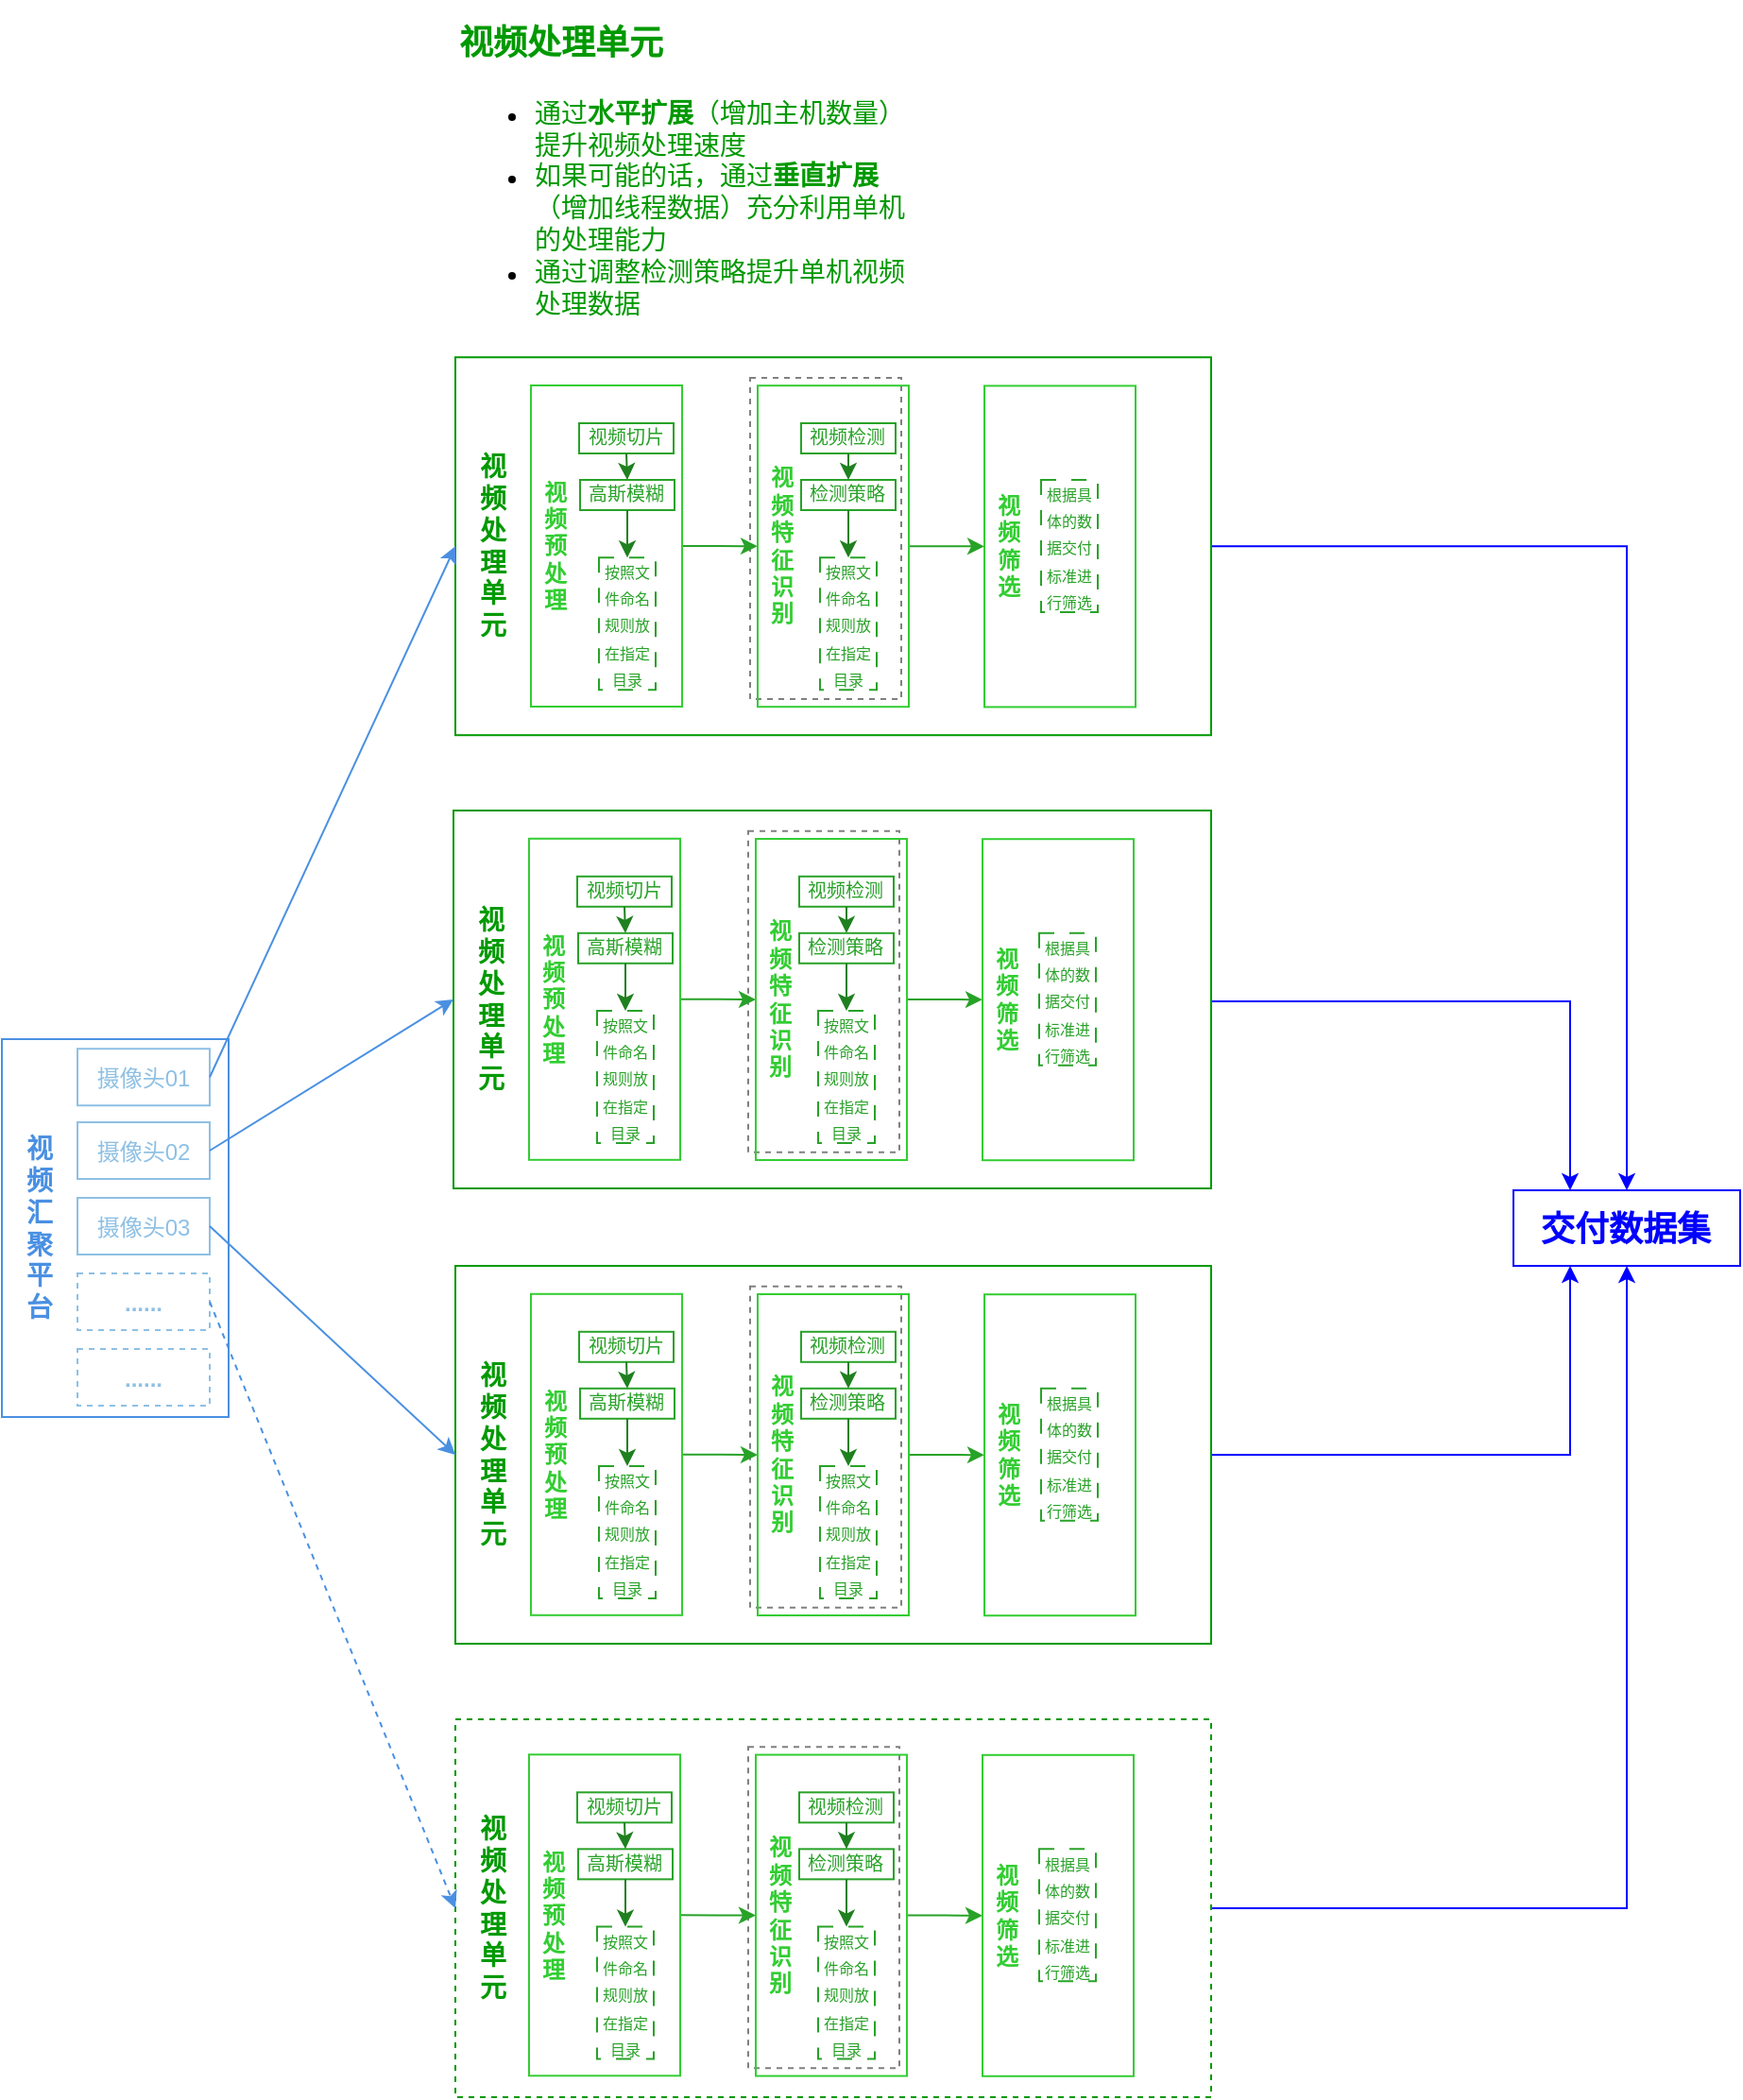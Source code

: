 <mxfile version="28.2.7">
  <diagram name="AI训练数据处理" id="o2N9xbc35cb2pJkKsNzA">
    <mxGraphModel dx="1636" dy="865" grid="1" gridSize="10" guides="1" tooltips="1" connect="1" arrows="1" fold="1" page="1" pageScale="1" pageWidth="1169" pageHeight="827" math="0" shadow="0">
      <root>
        <mxCell id="0" />
        <mxCell id="1" parent="0" />
        <mxCell id="fKHp6TarYO2tzrqod3Yr-209" style="edgeStyle=orthogonalEdgeStyle;rounded=0;orthogonalLoop=1;jettySize=auto;html=1;exitX=1;exitY=0.5;exitDx=0;exitDy=0;entryX=0.5;entryY=0;entryDx=0;entryDy=0;strokeColor=#0000FF;" edge="1" parent="1" source="fKHp6TarYO2tzrqod3Yr-26" target="fKHp6TarYO2tzrqod3Yr-207">
          <mxGeometry relative="1" as="geometry" />
        </mxCell>
        <mxCell id="fKHp6TarYO2tzrqod3Yr-26" value="" style="rounded=0;whiteSpace=wrap;html=1;fillColor=none;strokeColor=#009900;" vertex="1" parent="1">
          <mxGeometry x="360" y="369.11" width="400" height="200" as="geometry" />
        </mxCell>
        <mxCell id="fKHp6TarYO2tzrqod3Yr-64" value="" style="rounded=0;whiteSpace=wrap;html=1;fillColor=none;strokeColor=#808080;dashed=1;" vertex="1" parent="1">
          <mxGeometry x="516" y="380" width="80" height="170" as="geometry" />
        </mxCell>
        <mxCell id="fKHp6TarYO2tzrqod3Yr-4" value="" style="rounded=0;whiteSpace=wrap;html=1;fillColor=none;strokeColor=#4A90E2;" vertex="1" parent="1">
          <mxGeometry x="120" y="730" width="120" height="200" as="geometry" />
        </mxCell>
        <mxCell id="fKHp6TarYO2tzrqod3Yr-5" value="&lt;font color=&quot;#4a90e2&quot;&gt;&lt;span style=&quot;font-size: 14px;&quot;&gt;&lt;b&gt;视频汇聚平台&lt;/b&gt;&lt;/span&gt;&lt;/font&gt;" style="text;html=1;align=center;verticalAlign=middle;whiteSpace=wrap;rounded=0;" vertex="1" parent="1">
          <mxGeometry x="130" y="741.111" width="20" height="177.778" as="geometry" />
        </mxCell>
        <mxCell id="fKHp6TarYO2tzrqod3Yr-6" value="" style="group" vertex="1" connectable="0" parent="1">
          <mxGeometry x="160" y="735.11" width="70" height="30" as="geometry" />
        </mxCell>
        <mxCell id="fKHp6TarYO2tzrqod3Yr-7" value="" style="group" vertex="1" connectable="0" parent="fKHp6TarYO2tzrqod3Yr-6">
          <mxGeometry width="70" height="30" as="geometry" />
        </mxCell>
        <mxCell id="fKHp6TarYO2tzrqod3Yr-8" value="" style="rounded=0;whiteSpace=wrap;html=1;fillColor=none;strokeColor=#8EC0E4;" vertex="1" parent="fKHp6TarYO2tzrqod3Yr-7">
          <mxGeometry width="70" height="30" as="geometry" />
        </mxCell>
        <mxCell id="fKHp6TarYO2tzrqod3Yr-9" value="&lt;font style=&quot;font-size: 12px;&quot; color=&quot;#8ec0e4&quot;&gt;摄像头01&lt;/font&gt;" style="text;html=1;align=center;verticalAlign=middle;whiteSpace=wrap;rounded=0;" vertex="1" parent="fKHp6TarYO2tzrqod3Yr-7">
          <mxGeometry x="7.865" y="6" width="54.27" height="19.5" as="geometry" />
        </mxCell>
        <mxCell id="fKHp6TarYO2tzrqod3Yr-10" value="" style="group" vertex="1" connectable="0" parent="1">
          <mxGeometry x="160" y="774" width="70" height="30" as="geometry" />
        </mxCell>
        <mxCell id="fKHp6TarYO2tzrqod3Yr-11" value="" style="group" vertex="1" connectable="0" parent="fKHp6TarYO2tzrqod3Yr-10">
          <mxGeometry width="70" height="30" as="geometry" />
        </mxCell>
        <mxCell id="fKHp6TarYO2tzrqod3Yr-12" value="" style="rounded=0;whiteSpace=wrap;html=1;fillColor=none;strokeColor=#8EC0E4;" vertex="1" parent="fKHp6TarYO2tzrqod3Yr-11">
          <mxGeometry width="70" height="30" as="geometry" />
        </mxCell>
        <mxCell id="fKHp6TarYO2tzrqod3Yr-13" value="&lt;font style=&quot;font-size: 12px;&quot; color=&quot;#8ec0e4&quot;&gt;摄像头02&lt;/font&gt;" style="text;html=1;align=center;verticalAlign=middle;whiteSpace=wrap;rounded=0;" vertex="1" parent="fKHp6TarYO2tzrqod3Yr-11">
          <mxGeometry x="7.865" y="6" width="54.27" height="19.5" as="geometry" />
        </mxCell>
        <mxCell id="fKHp6TarYO2tzrqod3Yr-14" value="" style="group" vertex="1" connectable="0" parent="1">
          <mxGeometry x="160" y="814" width="70" height="30" as="geometry" />
        </mxCell>
        <mxCell id="fKHp6TarYO2tzrqod3Yr-15" value="" style="group" vertex="1" connectable="0" parent="fKHp6TarYO2tzrqod3Yr-14">
          <mxGeometry width="70" height="30" as="geometry" />
        </mxCell>
        <mxCell id="fKHp6TarYO2tzrqod3Yr-16" value="" style="rounded=0;whiteSpace=wrap;html=1;fillColor=none;strokeColor=#8EC0E4;" vertex="1" parent="fKHp6TarYO2tzrqod3Yr-15">
          <mxGeometry width="70" height="30" as="geometry" />
        </mxCell>
        <mxCell id="fKHp6TarYO2tzrqod3Yr-17" value="&lt;font style=&quot;font-size: 12px;&quot; color=&quot;#8ec0e4&quot;&gt;摄像头03&lt;/font&gt;" style="text;html=1;align=center;verticalAlign=middle;whiteSpace=wrap;rounded=0;" vertex="1" parent="fKHp6TarYO2tzrqod3Yr-15">
          <mxGeometry x="7.865" y="6" width="54.27" height="19.5" as="geometry" />
        </mxCell>
        <mxCell id="fKHp6TarYO2tzrqod3Yr-18" value="" style="group" vertex="1" connectable="0" parent="1">
          <mxGeometry x="160" y="854" width="70" height="30" as="geometry" />
        </mxCell>
        <mxCell id="fKHp6TarYO2tzrqod3Yr-19" value="" style="group" vertex="1" connectable="0" parent="fKHp6TarYO2tzrqod3Yr-18">
          <mxGeometry width="70" height="30" as="geometry" />
        </mxCell>
        <mxCell id="fKHp6TarYO2tzrqod3Yr-20" value="" style="rounded=0;whiteSpace=wrap;html=1;fillColor=none;strokeColor=#8EC0E4;dashed=1;" vertex="1" parent="fKHp6TarYO2tzrqod3Yr-19">
          <mxGeometry width="70" height="30" as="geometry" />
        </mxCell>
        <mxCell id="fKHp6TarYO2tzrqod3Yr-21" value="&lt;b style=&quot;color: rgb(142, 192, 228);&quot;&gt;......&lt;/b&gt;" style="text;html=1;align=center;verticalAlign=middle;whiteSpace=wrap;rounded=0;" vertex="1" parent="fKHp6TarYO2tzrqod3Yr-19">
          <mxGeometry x="7.865" y="6" width="54.27" height="19.5" as="geometry" />
        </mxCell>
        <mxCell id="fKHp6TarYO2tzrqod3Yr-22" value="" style="group;dashed=1;" vertex="1" connectable="0" parent="1">
          <mxGeometry x="160" y="894" width="70" height="30" as="geometry" />
        </mxCell>
        <mxCell id="fKHp6TarYO2tzrqod3Yr-23" value="" style="group" vertex="1" connectable="0" parent="fKHp6TarYO2tzrqod3Yr-22">
          <mxGeometry width="70" height="30" as="geometry" />
        </mxCell>
        <mxCell id="fKHp6TarYO2tzrqod3Yr-24" value="" style="rounded=0;whiteSpace=wrap;html=1;fillColor=none;strokeColor=#8EC0E4;dashed=1;" vertex="1" parent="fKHp6TarYO2tzrqod3Yr-23">
          <mxGeometry width="70" height="30" as="geometry" />
        </mxCell>
        <mxCell id="fKHp6TarYO2tzrqod3Yr-25" value="&lt;font color=&quot;#8ec0e4&quot;&gt;&lt;b&gt;......&lt;/b&gt;&lt;/font&gt;" style="text;html=1;align=center;verticalAlign=middle;whiteSpace=wrap;rounded=0;" vertex="1" parent="fKHp6TarYO2tzrqod3Yr-23">
          <mxGeometry x="7.865" y="6" width="54.27" height="19.5" as="geometry" />
        </mxCell>
        <mxCell id="fKHp6TarYO2tzrqod3Yr-27" value="&lt;font style=&quot;color: rgb(0, 153, 0);&quot;&gt;&lt;span style=&quot;font-size: 14px;&quot;&gt;&lt;b style=&quot;&quot;&gt;视频处理单元&lt;/b&gt;&lt;/span&gt;&lt;/font&gt;" style="text;html=1;align=center;verticalAlign=middle;whiteSpace=wrap;rounded=0;" vertex="1" parent="1">
          <mxGeometry x="370" y="380.221" width="20" height="177.778" as="geometry" />
        </mxCell>
        <mxCell id="fKHp6TarYO2tzrqod3Yr-44" style="edgeStyle=orthogonalEdgeStyle;rounded=0;orthogonalLoop=1;jettySize=auto;html=1;exitX=1;exitY=0.5;exitDx=0;exitDy=0;entryX=0;entryY=0.5;entryDx=0;entryDy=0;strokeColor=#28A228;" edge="1" parent="1" source="fKHp6TarYO2tzrqod3Yr-30" target="fKHp6TarYO2tzrqod3Yr-32">
          <mxGeometry relative="1" as="geometry" />
        </mxCell>
        <mxCell id="fKHp6TarYO2tzrqod3Yr-30" value="" style="rounded=0;whiteSpace=wrap;html=1;fillColor=none;strokeColor=#32CD32;" vertex="1" parent="1">
          <mxGeometry x="400" y="384" width="80" height="170" as="geometry" />
        </mxCell>
        <mxCell id="fKHp6TarYO2tzrqod3Yr-31" value="&lt;font style=&quot;font-size: 12px; color: rgb(50, 205, 50);&quot;&gt;&lt;b style=&quot;&quot;&gt;视频预处理&lt;/b&gt;&lt;/font&gt;" style="text;html=1;align=center;verticalAlign=middle;whiteSpace=wrap;rounded=0;" vertex="1" parent="1">
          <mxGeometry x="403" y="397.67" width="20" height="142.89" as="geometry" />
        </mxCell>
        <mxCell id="fKHp6TarYO2tzrqod3Yr-49" style="edgeStyle=orthogonalEdgeStyle;rounded=0;orthogonalLoop=1;jettySize=auto;html=1;exitX=1;exitY=0.5;exitDx=0;exitDy=0;entryX=0;entryY=0.5;entryDx=0;entryDy=0;strokeColor=#28A228;" edge="1" parent="1" source="fKHp6TarYO2tzrqod3Yr-32" target="fKHp6TarYO2tzrqod3Yr-34">
          <mxGeometry relative="1" as="geometry" />
        </mxCell>
        <mxCell id="fKHp6TarYO2tzrqod3Yr-32" value="" style="rounded=0;whiteSpace=wrap;html=1;fillColor=none;strokeColor=#32CD32;" vertex="1" parent="1">
          <mxGeometry x="520" y="384.11" width="80" height="170" as="geometry" />
        </mxCell>
        <mxCell id="fKHp6TarYO2tzrqod3Yr-33" value="&lt;font style=&quot;font-size: 12px; color: rgb(50, 205, 50);&quot;&gt;&lt;b style=&quot;&quot;&gt;视频特征识别&lt;/b&gt;&lt;/font&gt;" style="text;html=1;align=center;verticalAlign=middle;whiteSpace=wrap;rounded=0;" vertex="1" parent="1">
          <mxGeometry x="523" y="397.78" width="20" height="142.89" as="geometry" />
        </mxCell>
        <mxCell id="fKHp6TarYO2tzrqod3Yr-34" value="" style="rounded=0;whiteSpace=wrap;html=1;fillColor=none;strokeColor=#32CD32;" vertex="1" parent="1">
          <mxGeometry x="640" y="384.22" width="80" height="170" as="geometry" />
        </mxCell>
        <mxCell id="fKHp6TarYO2tzrqod3Yr-35" value="&lt;font style=&quot;font-size: 12px; color: rgb(50, 205, 50);&quot;&gt;&lt;b style=&quot;&quot;&gt;视频筛选&lt;/b&gt;&lt;/font&gt;" style="text;html=1;align=center;verticalAlign=middle;whiteSpace=wrap;rounded=0;" vertex="1" parent="1">
          <mxGeometry x="643" y="397.89" width="20" height="142.89" as="geometry" />
        </mxCell>
        <mxCell id="fKHp6TarYO2tzrqod3Yr-36" value="" style="group" vertex="1" connectable="0" parent="1">
          <mxGeometry x="426" y="434" width="50" height="16" as="geometry" />
        </mxCell>
        <mxCell id="fKHp6TarYO2tzrqod3Yr-37" value="" style="group" vertex="1" connectable="0" parent="fKHp6TarYO2tzrqod3Yr-36">
          <mxGeometry width="50" height="16" as="geometry" />
        </mxCell>
        <mxCell id="fKHp6TarYO2tzrqod3Yr-38" value="" style="rounded=0;whiteSpace=wrap;html=1;fillColor=none;strokeColor=#28A228;" vertex="1" parent="fKHp6TarYO2tzrqod3Yr-37">
          <mxGeometry width="50" height="16" as="geometry" />
        </mxCell>
        <mxCell id="fKHp6TarYO2tzrqod3Yr-39" value="&lt;font style=&quot;font-size: 10px;&quot; color=&quot;#28a228&quot;&gt;高斯模糊&lt;/font&gt;" style="text;html=1;align=center;verticalAlign=middle;whiteSpace=wrap;rounded=0;" vertex="1" parent="fKHp6TarYO2tzrqod3Yr-37">
          <mxGeometry x="1.01" y="4.17" width="46.99" height="5.55" as="geometry" />
        </mxCell>
        <mxCell id="fKHp6TarYO2tzrqod3Yr-40" value="" style="group" vertex="1" connectable="0" parent="1">
          <mxGeometry x="425.51" y="404.0" width="50" height="16" as="geometry" />
        </mxCell>
        <mxCell id="fKHp6TarYO2tzrqod3Yr-41" value="" style="group" vertex="1" connectable="0" parent="fKHp6TarYO2tzrqod3Yr-40">
          <mxGeometry width="50" height="16" as="geometry" />
        </mxCell>
        <mxCell id="fKHp6TarYO2tzrqod3Yr-42" value="" style="rounded=0;whiteSpace=wrap;html=1;fillColor=none;strokeColor=#28A228;" vertex="1" parent="fKHp6TarYO2tzrqod3Yr-41">
          <mxGeometry width="50" height="16" as="geometry" />
        </mxCell>
        <mxCell id="fKHp6TarYO2tzrqod3Yr-43" value="&lt;font color=&quot;#28a228&quot;&gt;&lt;span style=&quot;font-size: 10px;&quot;&gt;视频切片&lt;/span&gt;&lt;/font&gt;" style="text;html=1;align=center;verticalAlign=middle;whiteSpace=wrap;rounded=0;" vertex="1" parent="fKHp6TarYO2tzrqod3Yr-41">
          <mxGeometry x="1.01" y="4.17" width="46.99" height="5.55" as="geometry" />
        </mxCell>
        <mxCell id="fKHp6TarYO2tzrqod3Yr-46" style="edgeStyle=orthogonalEdgeStyle;rounded=0;orthogonalLoop=1;jettySize=auto;html=1;exitX=0.5;exitY=1;exitDx=0;exitDy=0;entryX=0.5;entryY=0;entryDx=0;entryDy=0;strokeColor=#1F801F;" edge="1" parent="1" source="fKHp6TarYO2tzrqod3Yr-42" target="fKHp6TarYO2tzrqod3Yr-38">
          <mxGeometry relative="1" as="geometry" />
        </mxCell>
        <mxCell id="fKHp6TarYO2tzrqod3Yr-47" value="&lt;font style=&quot;font-size: 8px; color: rgb(40, 162, 40);&quot;&gt;按照文件命名规则放在指定目录&lt;/font&gt;" style="text;html=1;align=center;verticalAlign=middle;whiteSpace=wrap;rounded=0;dashed=1;dashPattern=8 8;strokeColor=#28A228;" vertex="1" parent="1">
          <mxGeometry x="436" y="475.11" width="30" height="70" as="geometry" />
        </mxCell>
        <mxCell id="fKHp6TarYO2tzrqod3Yr-48" style="edgeStyle=orthogonalEdgeStyle;rounded=0;orthogonalLoop=1;jettySize=auto;html=1;exitX=0.5;exitY=1;exitDx=0;exitDy=0;entryX=0.5;entryY=0;entryDx=0;entryDy=0;strokeColor=#1F801F;" edge="1" parent="1" source="fKHp6TarYO2tzrqod3Yr-38" target="fKHp6TarYO2tzrqod3Yr-47">
          <mxGeometry relative="1" as="geometry" />
        </mxCell>
        <mxCell id="fKHp6TarYO2tzrqod3Yr-51" value="" style="group" vertex="1" connectable="0" parent="1">
          <mxGeometry x="543" y="404" width="50" height="16" as="geometry" />
        </mxCell>
        <mxCell id="fKHp6TarYO2tzrqod3Yr-52" value="" style="group" vertex="1" connectable="0" parent="fKHp6TarYO2tzrqod3Yr-51">
          <mxGeometry width="50" height="16" as="geometry" />
        </mxCell>
        <mxCell id="fKHp6TarYO2tzrqod3Yr-53" value="" style="rounded=0;whiteSpace=wrap;html=1;fillColor=none;strokeColor=#28A228;" vertex="1" parent="fKHp6TarYO2tzrqod3Yr-52">
          <mxGeometry width="50" height="16" as="geometry" />
        </mxCell>
        <mxCell id="fKHp6TarYO2tzrqod3Yr-54" value="&lt;font color=&quot;#28a228&quot;&gt;&lt;span style=&quot;font-size: 10px;&quot;&gt;视频检测&lt;/span&gt;&lt;/font&gt;" style="text;html=1;align=center;verticalAlign=middle;whiteSpace=wrap;rounded=0;" vertex="1" parent="fKHp6TarYO2tzrqod3Yr-52">
          <mxGeometry x="1.01" y="4.17" width="46.99" height="5.55" as="geometry" />
        </mxCell>
        <mxCell id="fKHp6TarYO2tzrqod3Yr-55" value="" style="group" vertex="1" connectable="0" parent="1">
          <mxGeometry x="543" y="434" width="50" height="16" as="geometry" />
        </mxCell>
        <mxCell id="fKHp6TarYO2tzrqod3Yr-56" value="" style="group" vertex="1" connectable="0" parent="fKHp6TarYO2tzrqod3Yr-55">
          <mxGeometry width="50" height="16" as="geometry" />
        </mxCell>
        <mxCell id="fKHp6TarYO2tzrqod3Yr-57" value="" style="rounded=0;whiteSpace=wrap;html=1;fillColor=none;strokeColor=#28A228;" vertex="1" parent="fKHp6TarYO2tzrqod3Yr-56">
          <mxGeometry width="50" height="16" as="geometry" />
        </mxCell>
        <mxCell id="fKHp6TarYO2tzrqod3Yr-58" value="&lt;font color=&quot;#28a228&quot;&gt;&lt;span style=&quot;font-size: 10px;&quot;&gt;检测策略&lt;/span&gt;&lt;/font&gt;" style="text;html=1;align=center;verticalAlign=middle;whiteSpace=wrap;rounded=0;" vertex="1" parent="fKHp6TarYO2tzrqod3Yr-56">
          <mxGeometry x="1.01" y="4.17" width="46.99" height="5.55" as="geometry" />
        </mxCell>
        <mxCell id="fKHp6TarYO2tzrqod3Yr-59" style="edgeStyle=orthogonalEdgeStyle;rounded=0;orthogonalLoop=1;jettySize=auto;html=1;exitX=0.5;exitY=1;exitDx=0;exitDy=0;entryX=0.5;entryY=0;entryDx=0;entryDy=0;strokeColor=#1F801F;" edge="1" parent="1" source="fKHp6TarYO2tzrqod3Yr-53" target="fKHp6TarYO2tzrqod3Yr-57">
          <mxGeometry relative="1" as="geometry" />
        </mxCell>
        <mxCell id="fKHp6TarYO2tzrqod3Yr-60" value="&lt;font style=&quot;font-size: 8px; color: rgb(40, 162, 40);&quot;&gt;按照文件命名规则放在指定目录&lt;/font&gt;" style="text;html=1;align=center;verticalAlign=middle;whiteSpace=wrap;rounded=0;dashed=1;dashPattern=8 8;strokeColor=#28A228;" vertex="1" parent="1">
          <mxGeometry x="553" y="475.11" width="30" height="70" as="geometry" />
        </mxCell>
        <mxCell id="fKHp6TarYO2tzrqod3Yr-61" style="edgeStyle=orthogonalEdgeStyle;rounded=0;orthogonalLoop=1;jettySize=auto;html=1;exitX=0.5;exitY=1;exitDx=0;exitDy=0;entryX=0.5;entryY=0;entryDx=0;entryDy=0;strokeColor=#1F801F;" edge="1" parent="1" source="fKHp6TarYO2tzrqod3Yr-57" target="fKHp6TarYO2tzrqod3Yr-60">
          <mxGeometry relative="1" as="geometry" />
        </mxCell>
        <mxCell id="fKHp6TarYO2tzrqod3Yr-63" value="&lt;font style=&quot;font-size: 8px; color: rgb(40, 162, 40);&quot;&gt;根据具体的数据交付标准进行筛选&lt;/font&gt;" style="text;html=1;align=center;verticalAlign=middle;whiteSpace=wrap;rounded=0;dashed=1;dashPattern=8 8;strokeColor=#28A228;" vertex="1" parent="1">
          <mxGeometry x="670" y="434" width="30" height="70" as="geometry" />
        </mxCell>
        <mxCell id="fKHp6TarYO2tzrqod3Yr-210" style="edgeStyle=orthogonalEdgeStyle;rounded=0;orthogonalLoop=1;jettySize=auto;html=1;exitX=1;exitY=0.5;exitDx=0;exitDy=0;entryX=0.25;entryY=0;entryDx=0;entryDy=0;strokeColor=#0000FF;" edge="1" parent="1" source="fKHp6TarYO2tzrqod3Yr-65" target="fKHp6TarYO2tzrqod3Yr-207">
          <mxGeometry relative="1" as="geometry">
            <Array as="points">
              <mxPoint x="760" y="710" />
              <mxPoint x="950" y="710" />
            </Array>
          </mxGeometry>
        </mxCell>
        <mxCell id="fKHp6TarYO2tzrqod3Yr-65" value="" style="rounded=0;whiteSpace=wrap;html=1;fillColor=none;strokeColor=#009900;" vertex="1" parent="1">
          <mxGeometry x="359" y="609" width="401" height="200" as="geometry" />
        </mxCell>
        <mxCell id="fKHp6TarYO2tzrqod3Yr-66" value="" style="rounded=0;whiteSpace=wrap;html=1;fillColor=none;strokeColor=#808080;dashed=1;" vertex="1" parent="1">
          <mxGeometry x="515" y="619.89" width="80" height="170" as="geometry" />
        </mxCell>
        <mxCell id="fKHp6TarYO2tzrqod3Yr-67" value="&lt;font style=&quot;color: rgb(0, 153, 0);&quot;&gt;&lt;span style=&quot;font-size: 14px;&quot;&gt;&lt;b style=&quot;&quot;&gt;视频处理单元&lt;/b&gt;&lt;/span&gt;&lt;/font&gt;" style="text;html=1;align=center;verticalAlign=middle;whiteSpace=wrap;rounded=0;" vertex="1" parent="1">
          <mxGeometry x="369" y="620.111" width="20" height="177.778" as="geometry" />
        </mxCell>
        <mxCell id="fKHp6TarYO2tzrqod3Yr-68" style="edgeStyle=orthogonalEdgeStyle;rounded=0;orthogonalLoop=1;jettySize=auto;html=1;exitX=1;exitY=0.5;exitDx=0;exitDy=0;entryX=0;entryY=0.5;entryDx=0;entryDy=0;strokeColor=#28A228;" edge="1" parent="1" source="fKHp6TarYO2tzrqod3Yr-69" target="fKHp6TarYO2tzrqod3Yr-72">
          <mxGeometry relative="1" as="geometry" />
        </mxCell>
        <mxCell id="fKHp6TarYO2tzrqod3Yr-69" value="" style="rounded=0;whiteSpace=wrap;html=1;fillColor=none;strokeColor=#32CD32;" vertex="1" parent="1">
          <mxGeometry x="399" y="623.89" width="80" height="170" as="geometry" />
        </mxCell>
        <mxCell id="fKHp6TarYO2tzrqod3Yr-70" value="&lt;font style=&quot;font-size: 12px; color: rgb(50, 205, 50);&quot;&gt;&lt;b style=&quot;&quot;&gt;视频预处理&lt;/b&gt;&lt;/font&gt;" style="text;html=1;align=center;verticalAlign=middle;whiteSpace=wrap;rounded=0;" vertex="1" parent="1">
          <mxGeometry x="402" y="637.56" width="20" height="142.89" as="geometry" />
        </mxCell>
        <mxCell id="fKHp6TarYO2tzrqod3Yr-71" style="edgeStyle=orthogonalEdgeStyle;rounded=0;orthogonalLoop=1;jettySize=auto;html=1;exitX=1;exitY=0.5;exitDx=0;exitDy=0;entryX=0;entryY=0.5;entryDx=0;entryDy=0;strokeColor=#28A228;" edge="1" parent="1" source="fKHp6TarYO2tzrqod3Yr-72" target="fKHp6TarYO2tzrqod3Yr-74">
          <mxGeometry relative="1" as="geometry" />
        </mxCell>
        <mxCell id="fKHp6TarYO2tzrqod3Yr-72" value="" style="rounded=0;whiteSpace=wrap;html=1;fillColor=none;strokeColor=#32CD32;" vertex="1" parent="1">
          <mxGeometry x="519" y="624" width="80" height="170" as="geometry" />
        </mxCell>
        <mxCell id="fKHp6TarYO2tzrqod3Yr-73" value="&lt;font style=&quot;font-size: 12px; color: rgb(50, 205, 50);&quot;&gt;&lt;b style=&quot;&quot;&gt;视频特征识别&lt;/b&gt;&lt;/font&gt;" style="text;html=1;align=center;verticalAlign=middle;whiteSpace=wrap;rounded=0;" vertex="1" parent="1">
          <mxGeometry x="522" y="637.67" width="20" height="142.89" as="geometry" />
        </mxCell>
        <mxCell id="fKHp6TarYO2tzrqod3Yr-74" value="" style="rounded=0;whiteSpace=wrap;html=1;fillColor=none;strokeColor=#32CD32;" vertex="1" parent="1">
          <mxGeometry x="639" y="624.11" width="80" height="170" as="geometry" />
        </mxCell>
        <mxCell id="fKHp6TarYO2tzrqod3Yr-75" value="&lt;font style=&quot;font-size: 12px; color: rgb(50, 205, 50);&quot;&gt;&lt;b style=&quot;&quot;&gt;视频筛选&lt;/b&gt;&lt;/font&gt;" style="text;html=1;align=center;verticalAlign=middle;whiteSpace=wrap;rounded=0;" vertex="1" parent="1">
          <mxGeometry x="642" y="637.78" width="20" height="142.89" as="geometry" />
        </mxCell>
        <mxCell id="fKHp6TarYO2tzrqod3Yr-76" value="" style="group" vertex="1" connectable="0" parent="1">
          <mxGeometry x="425" y="673.89" width="50" height="16" as="geometry" />
        </mxCell>
        <mxCell id="fKHp6TarYO2tzrqod3Yr-77" value="" style="group" vertex="1" connectable="0" parent="fKHp6TarYO2tzrqod3Yr-76">
          <mxGeometry width="50" height="16" as="geometry" />
        </mxCell>
        <mxCell id="fKHp6TarYO2tzrqod3Yr-78" value="" style="rounded=0;whiteSpace=wrap;html=1;fillColor=none;strokeColor=#28A228;" vertex="1" parent="fKHp6TarYO2tzrqod3Yr-77">
          <mxGeometry width="50" height="16" as="geometry" />
        </mxCell>
        <mxCell id="fKHp6TarYO2tzrqod3Yr-79" value="&lt;font style=&quot;font-size: 10px;&quot; color=&quot;#28a228&quot;&gt;高斯模糊&lt;/font&gt;" style="text;html=1;align=center;verticalAlign=middle;whiteSpace=wrap;rounded=0;" vertex="1" parent="fKHp6TarYO2tzrqod3Yr-77">
          <mxGeometry x="1.01" y="4.17" width="46.99" height="5.55" as="geometry" />
        </mxCell>
        <mxCell id="fKHp6TarYO2tzrqod3Yr-80" value="" style="group" vertex="1" connectable="0" parent="1">
          <mxGeometry x="424.51" y="643.89" width="50" height="16" as="geometry" />
        </mxCell>
        <mxCell id="fKHp6TarYO2tzrqod3Yr-81" value="" style="group" vertex="1" connectable="0" parent="fKHp6TarYO2tzrqod3Yr-80">
          <mxGeometry width="50" height="16" as="geometry" />
        </mxCell>
        <mxCell id="fKHp6TarYO2tzrqod3Yr-82" value="" style="rounded=0;whiteSpace=wrap;html=1;fillColor=none;strokeColor=#28A228;" vertex="1" parent="fKHp6TarYO2tzrqod3Yr-81">
          <mxGeometry width="50" height="16" as="geometry" />
        </mxCell>
        <mxCell id="fKHp6TarYO2tzrqod3Yr-83" value="&lt;font color=&quot;#28a228&quot;&gt;&lt;span style=&quot;font-size: 10px;&quot;&gt;视频切片&lt;/span&gt;&lt;/font&gt;" style="text;html=1;align=center;verticalAlign=middle;whiteSpace=wrap;rounded=0;" vertex="1" parent="fKHp6TarYO2tzrqod3Yr-81">
          <mxGeometry x="1.01" y="4.17" width="46.99" height="5.55" as="geometry" />
        </mxCell>
        <mxCell id="fKHp6TarYO2tzrqod3Yr-84" style="edgeStyle=orthogonalEdgeStyle;rounded=0;orthogonalLoop=1;jettySize=auto;html=1;exitX=0.5;exitY=1;exitDx=0;exitDy=0;entryX=0.5;entryY=0;entryDx=0;entryDy=0;strokeColor=#1F801F;" edge="1" parent="1" source="fKHp6TarYO2tzrqod3Yr-82" target="fKHp6TarYO2tzrqod3Yr-78">
          <mxGeometry relative="1" as="geometry" />
        </mxCell>
        <mxCell id="fKHp6TarYO2tzrqod3Yr-85" value="&lt;font style=&quot;font-size: 8px; color: rgb(40, 162, 40);&quot;&gt;按照文件命名规则放在指定目录&lt;/font&gt;" style="text;html=1;align=center;verticalAlign=middle;whiteSpace=wrap;rounded=0;dashed=1;dashPattern=8 8;strokeColor=#28A228;" vertex="1" parent="1">
          <mxGeometry x="435" y="715" width="30" height="70" as="geometry" />
        </mxCell>
        <mxCell id="fKHp6TarYO2tzrqod3Yr-86" style="edgeStyle=orthogonalEdgeStyle;rounded=0;orthogonalLoop=1;jettySize=auto;html=1;exitX=0.5;exitY=1;exitDx=0;exitDy=0;entryX=0.5;entryY=0;entryDx=0;entryDy=0;strokeColor=#1F801F;" edge="1" parent="1" source="fKHp6TarYO2tzrqod3Yr-78" target="fKHp6TarYO2tzrqod3Yr-85">
          <mxGeometry relative="1" as="geometry" />
        </mxCell>
        <mxCell id="fKHp6TarYO2tzrqod3Yr-87" value="" style="group" vertex="1" connectable="0" parent="1">
          <mxGeometry x="542" y="643.89" width="50" height="16" as="geometry" />
        </mxCell>
        <mxCell id="fKHp6TarYO2tzrqod3Yr-88" value="" style="group" vertex="1" connectable="0" parent="fKHp6TarYO2tzrqod3Yr-87">
          <mxGeometry width="50" height="16" as="geometry" />
        </mxCell>
        <mxCell id="fKHp6TarYO2tzrqod3Yr-89" value="" style="rounded=0;whiteSpace=wrap;html=1;fillColor=none;strokeColor=#28A228;" vertex="1" parent="fKHp6TarYO2tzrqod3Yr-88">
          <mxGeometry width="50" height="16" as="geometry" />
        </mxCell>
        <mxCell id="fKHp6TarYO2tzrqod3Yr-90" value="&lt;font color=&quot;#28a228&quot;&gt;&lt;span style=&quot;font-size: 10px;&quot;&gt;视频检测&lt;/span&gt;&lt;/font&gt;" style="text;html=1;align=center;verticalAlign=middle;whiteSpace=wrap;rounded=0;" vertex="1" parent="fKHp6TarYO2tzrqod3Yr-88">
          <mxGeometry x="1.01" y="4.17" width="46.99" height="5.55" as="geometry" />
        </mxCell>
        <mxCell id="fKHp6TarYO2tzrqod3Yr-91" value="" style="group" vertex="1" connectable="0" parent="1">
          <mxGeometry x="542" y="673.89" width="50" height="16" as="geometry" />
        </mxCell>
        <mxCell id="fKHp6TarYO2tzrqod3Yr-92" value="" style="group" vertex="1" connectable="0" parent="fKHp6TarYO2tzrqod3Yr-91">
          <mxGeometry width="50" height="16" as="geometry" />
        </mxCell>
        <mxCell id="fKHp6TarYO2tzrqod3Yr-93" value="" style="rounded=0;whiteSpace=wrap;html=1;fillColor=none;strokeColor=#28A228;" vertex="1" parent="fKHp6TarYO2tzrqod3Yr-92">
          <mxGeometry width="50" height="16" as="geometry" />
        </mxCell>
        <mxCell id="fKHp6TarYO2tzrqod3Yr-94" value="&lt;font color=&quot;#28a228&quot;&gt;&lt;span style=&quot;font-size: 10px;&quot;&gt;检测策略&lt;/span&gt;&lt;/font&gt;" style="text;html=1;align=center;verticalAlign=middle;whiteSpace=wrap;rounded=0;" vertex="1" parent="fKHp6TarYO2tzrqod3Yr-92">
          <mxGeometry x="1.01" y="4.17" width="46.99" height="5.55" as="geometry" />
        </mxCell>
        <mxCell id="fKHp6TarYO2tzrqod3Yr-95" style="edgeStyle=orthogonalEdgeStyle;rounded=0;orthogonalLoop=1;jettySize=auto;html=1;exitX=0.5;exitY=1;exitDx=0;exitDy=0;entryX=0.5;entryY=0;entryDx=0;entryDy=0;strokeColor=#1F801F;" edge="1" parent="1" source="fKHp6TarYO2tzrqod3Yr-89" target="fKHp6TarYO2tzrqod3Yr-93">
          <mxGeometry relative="1" as="geometry" />
        </mxCell>
        <mxCell id="fKHp6TarYO2tzrqod3Yr-96" value="&lt;font style=&quot;font-size: 8px; color: rgb(40, 162, 40);&quot;&gt;按照文件命名规则放在指定目录&lt;/font&gt;" style="text;html=1;align=center;verticalAlign=middle;whiteSpace=wrap;rounded=0;dashed=1;dashPattern=8 8;strokeColor=#28A228;" vertex="1" parent="1">
          <mxGeometry x="552" y="715" width="30" height="70" as="geometry" />
        </mxCell>
        <mxCell id="fKHp6TarYO2tzrqod3Yr-97" style="edgeStyle=orthogonalEdgeStyle;rounded=0;orthogonalLoop=1;jettySize=auto;html=1;exitX=0.5;exitY=1;exitDx=0;exitDy=0;entryX=0.5;entryY=0;entryDx=0;entryDy=0;strokeColor=#1F801F;" edge="1" parent="1" source="fKHp6TarYO2tzrqod3Yr-93" target="fKHp6TarYO2tzrqod3Yr-96">
          <mxGeometry relative="1" as="geometry" />
        </mxCell>
        <mxCell id="fKHp6TarYO2tzrqod3Yr-98" value="&lt;font style=&quot;font-size: 8px; color: rgb(40, 162, 40);&quot;&gt;根据具体的数据交付标准进行筛选&lt;/font&gt;" style="text;html=1;align=center;verticalAlign=middle;whiteSpace=wrap;rounded=0;dashed=1;dashPattern=8 8;strokeColor=#28A228;" vertex="1" parent="1">
          <mxGeometry x="669" y="673.89" width="30" height="70" as="geometry" />
        </mxCell>
        <mxCell id="fKHp6TarYO2tzrqod3Yr-211" style="edgeStyle=orthogonalEdgeStyle;rounded=0;orthogonalLoop=1;jettySize=auto;html=1;exitX=1;exitY=0.5;exitDx=0;exitDy=0;entryX=0.25;entryY=1;entryDx=0;entryDy=0;strokeColor=#0000FF;" edge="1" parent="1" source="fKHp6TarYO2tzrqod3Yr-99" target="fKHp6TarYO2tzrqod3Yr-207">
          <mxGeometry relative="1" as="geometry" />
        </mxCell>
        <mxCell id="fKHp6TarYO2tzrqod3Yr-99" value="" style="rounded=0;whiteSpace=wrap;html=1;fillColor=none;strokeColor=#009900;" vertex="1" parent="1">
          <mxGeometry x="360" y="850" width="400" height="200" as="geometry" />
        </mxCell>
        <mxCell id="fKHp6TarYO2tzrqod3Yr-100" value="" style="rounded=0;whiteSpace=wrap;html=1;fillColor=none;strokeColor=#808080;dashed=1;" vertex="1" parent="1">
          <mxGeometry x="516" y="860.89" width="80" height="170" as="geometry" />
        </mxCell>
        <mxCell id="fKHp6TarYO2tzrqod3Yr-101" value="&lt;font style=&quot;color: rgb(0, 153, 0);&quot;&gt;&lt;span style=&quot;font-size: 14px;&quot;&gt;&lt;b style=&quot;&quot;&gt;视频处理单元&lt;/b&gt;&lt;/span&gt;&lt;/font&gt;" style="text;html=1;align=center;verticalAlign=middle;whiteSpace=wrap;rounded=0;" vertex="1" parent="1">
          <mxGeometry x="370" y="861.111" width="20" height="177.778" as="geometry" />
        </mxCell>
        <mxCell id="fKHp6TarYO2tzrqod3Yr-102" style="edgeStyle=orthogonalEdgeStyle;rounded=0;orthogonalLoop=1;jettySize=auto;html=1;exitX=1;exitY=0.5;exitDx=0;exitDy=0;entryX=0;entryY=0.5;entryDx=0;entryDy=0;strokeColor=#28A228;" edge="1" parent="1" source="fKHp6TarYO2tzrqod3Yr-103" target="fKHp6TarYO2tzrqod3Yr-106">
          <mxGeometry relative="1" as="geometry" />
        </mxCell>
        <mxCell id="fKHp6TarYO2tzrqod3Yr-103" value="" style="rounded=0;whiteSpace=wrap;html=1;fillColor=none;strokeColor=#32CD32;" vertex="1" parent="1">
          <mxGeometry x="400" y="864.89" width="80" height="170" as="geometry" />
        </mxCell>
        <mxCell id="fKHp6TarYO2tzrqod3Yr-104" value="&lt;font style=&quot;font-size: 12px; color: rgb(50, 205, 50);&quot;&gt;&lt;b style=&quot;&quot;&gt;视频预处理&lt;/b&gt;&lt;/font&gt;" style="text;html=1;align=center;verticalAlign=middle;whiteSpace=wrap;rounded=0;" vertex="1" parent="1">
          <mxGeometry x="403" y="878.56" width="20" height="142.89" as="geometry" />
        </mxCell>
        <mxCell id="fKHp6TarYO2tzrqod3Yr-105" style="edgeStyle=orthogonalEdgeStyle;rounded=0;orthogonalLoop=1;jettySize=auto;html=1;exitX=1;exitY=0.5;exitDx=0;exitDy=0;entryX=0;entryY=0.5;entryDx=0;entryDy=0;strokeColor=#28A228;" edge="1" parent="1" source="fKHp6TarYO2tzrqod3Yr-106" target="fKHp6TarYO2tzrqod3Yr-108">
          <mxGeometry relative="1" as="geometry" />
        </mxCell>
        <mxCell id="fKHp6TarYO2tzrqod3Yr-106" value="" style="rounded=0;whiteSpace=wrap;html=1;fillColor=none;strokeColor=#32CD32;" vertex="1" parent="1">
          <mxGeometry x="520" y="865" width="80" height="170" as="geometry" />
        </mxCell>
        <mxCell id="fKHp6TarYO2tzrqod3Yr-107" value="&lt;font style=&quot;font-size: 12px; color: rgb(50, 205, 50);&quot;&gt;&lt;b style=&quot;&quot;&gt;视频特征识别&lt;/b&gt;&lt;/font&gt;" style="text;html=1;align=center;verticalAlign=middle;whiteSpace=wrap;rounded=0;" vertex="1" parent="1">
          <mxGeometry x="523" y="878.67" width="20" height="142.89" as="geometry" />
        </mxCell>
        <mxCell id="fKHp6TarYO2tzrqod3Yr-108" value="" style="rounded=0;whiteSpace=wrap;html=1;fillColor=none;strokeColor=#32CD32;" vertex="1" parent="1">
          <mxGeometry x="640" y="865.11" width="80" height="170" as="geometry" />
        </mxCell>
        <mxCell id="fKHp6TarYO2tzrqod3Yr-109" value="&lt;font style=&quot;font-size: 12px; color: rgb(50, 205, 50);&quot;&gt;&lt;b style=&quot;&quot;&gt;视频筛选&lt;/b&gt;&lt;/font&gt;" style="text;html=1;align=center;verticalAlign=middle;whiteSpace=wrap;rounded=0;" vertex="1" parent="1">
          <mxGeometry x="643" y="878.78" width="20" height="142.89" as="geometry" />
        </mxCell>
        <mxCell id="fKHp6TarYO2tzrqod3Yr-110" value="" style="group" vertex="1" connectable="0" parent="1">
          <mxGeometry x="426" y="914.89" width="50" height="16" as="geometry" />
        </mxCell>
        <mxCell id="fKHp6TarYO2tzrqod3Yr-111" value="" style="group" vertex="1" connectable="0" parent="fKHp6TarYO2tzrqod3Yr-110">
          <mxGeometry width="50" height="16" as="geometry" />
        </mxCell>
        <mxCell id="fKHp6TarYO2tzrqod3Yr-112" value="" style="rounded=0;whiteSpace=wrap;html=1;fillColor=none;strokeColor=#28A228;" vertex="1" parent="fKHp6TarYO2tzrqod3Yr-111">
          <mxGeometry width="50" height="16" as="geometry" />
        </mxCell>
        <mxCell id="fKHp6TarYO2tzrqod3Yr-113" value="&lt;font style=&quot;font-size: 10px;&quot; color=&quot;#28a228&quot;&gt;高斯模糊&lt;/font&gt;" style="text;html=1;align=center;verticalAlign=middle;whiteSpace=wrap;rounded=0;" vertex="1" parent="fKHp6TarYO2tzrqod3Yr-111">
          <mxGeometry x="1.01" y="4.17" width="46.99" height="5.55" as="geometry" />
        </mxCell>
        <mxCell id="fKHp6TarYO2tzrqod3Yr-114" value="" style="group" vertex="1" connectable="0" parent="1">
          <mxGeometry x="425.51" y="884.89" width="50" height="16" as="geometry" />
        </mxCell>
        <mxCell id="fKHp6TarYO2tzrqod3Yr-115" value="" style="group" vertex="1" connectable="0" parent="fKHp6TarYO2tzrqod3Yr-114">
          <mxGeometry width="50" height="16" as="geometry" />
        </mxCell>
        <mxCell id="fKHp6TarYO2tzrqod3Yr-116" value="" style="rounded=0;whiteSpace=wrap;html=1;fillColor=none;strokeColor=#28A228;" vertex="1" parent="fKHp6TarYO2tzrqod3Yr-115">
          <mxGeometry width="50" height="16" as="geometry" />
        </mxCell>
        <mxCell id="fKHp6TarYO2tzrqod3Yr-117" value="&lt;font color=&quot;#28a228&quot;&gt;&lt;span style=&quot;font-size: 10px;&quot;&gt;视频切片&lt;/span&gt;&lt;/font&gt;" style="text;html=1;align=center;verticalAlign=middle;whiteSpace=wrap;rounded=0;" vertex="1" parent="fKHp6TarYO2tzrqod3Yr-115">
          <mxGeometry x="1.01" y="4.17" width="46.99" height="5.55" as="geometry" />
        </mxCell>
        <mxCell id="fKHp6TarYO2tzrqod3Yr-118" style="edgeStyle=orthogonalEdgeStyle;rounded=0;orthogonalLoop=1;jettySize=auto;html=1;exitX=0.5;exitY=1;exitDx=0;exitDy=0;entryX=0.5;entryY=0;entryDx=0;entryDy=0;strokeColor=#1F801F;" edge="1" parent="1" source="fKHp6TarYO2tzrqod3Yr-116" target="fKHp6TarYO2tzrqod3Yr-112">
          <mxGeometry relative="1" as="geometry" />
        </mxCell>
        <mxCell id="fKHp6TarYO2tzrqod3Yr-119" value="&lt;font style=&quot;font-size: 8px; color: rgb(40, 162, 40);&quot;&gt;按照文件命名规则放在指定目录&lt;/font&gt;" style="text;html=1;align=center;verticalAlign=middle;whiteSpace=wrap;rounded=0;dashed=1;dashPattern=8 8;strokeColor=#28A228;" vertex="1" parent="1">
          <mxGeometry x="436" y="956" width="30" height="70" as="geometry" />
        </mxCell>
        <mxCell id="fKHp6TarYO2tzrqod3Yr-120" style="edgeStyle=orthogonalEdgeStyle;rounded=0;orthogonalLoop=1;jettySize=auto;html=1;exitX=0.5;exitY=1;exitDx=0;exitDy=0;entryX=0.5;entryY=0;entryDx=0;entryDy=0;strokeColor=#1F801F;" edge="1" parent="1" source="fKHp6TarYO2tzrqod3Yr-112" target="fKHp6TarYO2tzrqod3Yr-119">
          <mxGeometry relative="1" as="geometry" />
        </mxCell>
        <mxCell id="fKHp6TarYO2tzrqod3Yr-121" value="" style="group" vertex="1" connectable="0" parent="1">
          <mxGeometry x="543" y="884.89" width="50" height="16" as="geometry" />
        </mxCell>
        <mxCell id="fKHp6TarYO2tzrqod3Yr-122" value="" style="group" vertex="1" connectable="0" parent="fKHp6TarYO2tzrqod3Yr-121">
          <mxGeometry width="50" height="16" as="geometry" />
        </mxCell>
        <mxCell id="fKHp6TarYO2tzrqod3Yr-123" value="" style="rounded=0;whiteSpace=wrap;html=1;fillColor=none;strokeColor=#28A228;" vertex="1" parent="fKHp6TarYO2tzrqod3Yr-122">
          <mxGeometry width="50" height="16" as="geometry" />
        </mxCell>
        <mxCell id="fKHp6TarYO2tzrqod3Yr-124" value="&lt;font color=&quot;#28a228&quot;&gt;&lt;span style=&quot;font-size: 10px;&quot;&gt;视频检测&lt;/span&gt;&lt;/font&gt;" style="text;html=1;align=center;verticalAlign=middle;whiteSpace=wrap;rounded=0;" vertex="1" parent="fKHp6TarYO2tzrqod3Yr-122">
          <mxGeometry x="1.01" y="4.17" width="46.99" height="5.55" as="geometry" />
        </mxCell>
        <mxCell id="fKHp6TarYO2tzrqod3Yr-125" value="" style="group" vertex="1" connectable="0" parent="1">
          <mxGeometry x="543" y="914.89" width="50" height="16" as="geometry" />
        </mxCell>
        <mxCell id="fKHp6TarYO2tzrqod3Yr-126" value="" style="group" vertex="1" connectable="0" parent="fKHp6TarYO2tzrqod3Yr-125">
          <mxGeometry width="50" height="16" as="geometry" />
        </mxCell>
        <mxCell id="fKHp6TarYO2tzrqod3Yr-127" value="" style="rounded=0;whiteSpace=wrap;html=1;fillColor=none;strokeColor=#28A228;" vertex="1" parent="fKHp6TarYO2tzrqod3Yr-126">
          <mxGeometry width="50" height="16" as="geometry" />
        </mxCell>
        <mxCell id="fKHp6TarYO2tzrqod3Yr-128" value="&lt;font color=&quot;#28a228&quot;&gt;&lt;span style=&quot;font-size: 10px;&quot;&gt;检测策略&lt;/span&gt;&lt;/font&gt;" style="text;html=1;align=center;verticalAlign=middle;whiteSpace=wrap;rounded=0;" vertex="1" parent="fKHp6TarYO2tzrqod3Yr-126">
          <mxGeometry x="1.01" y="4.17" width="46.99" height="5.55" as="geometry" />
        </mxCell>
        <mxCell id="fKHp6TarYO2tzrqod3Yr-129" style="edgeStyle=orthogonalEdgeStyle;rounded=0;orthogonalLoop=1;jettySize=auto;html=1;exitX=0.5;exitY=1;exitDx=0;exitDy=0;entryX=0.5;entryY=0;entryDx=0;entryDy=0;strokeColor=#1F801F;" edge="1" parent="1" source="fKHp6TarYO2tzrqod3Yr-123" target="fKHp6TarYO2tzrqod3Yr-127">
          <mxGeometry relative="1" as="geometry" />
        </mxCell>
        <mxCell id="fKHp6TarYO2tzrqod3Yr-130" value="&lt;font style=&quot;font-size: 8px; color: rgb(40, 162, 40);&quot;&gt;按照文件命名规则放在指定目录&lt;/font&gt;" style="text;html=1;align=center;verticalAlign=middle;whiteSpace=wrap;rounded=0;dashed=1;dashPattern=8 8;strokeColor=#28A228;" vertex="1" parent="1">
          <mxGeometry x="553" y="956" width="30" height="70" as="geometry" />
        </mxCell>
        <mxCell id="fKHp6TarYO2tzrqod3Yr-131" style="edgeStyle=orthogonalEdgeStyle;rounded=0;orthogonalLoop=1;jettySize=auto;html=1;exitX=0.5;exitY=1;exitDx=0;exitDy=0;entryX=0.5;entryY=0;entryDx=0;entryDy=0;strokeColor=#1F801F;" edge="1" parent="1" source="fKHp6TarYO2tzrqod3Yr-127" target="fKHp6TarYO2tzrqod3Yr-130">
          <mxGeometry relative="1" as="geometry" />
        </mxCell>
        <mxCell id="fKHp6TarYO2tzrqod3Yr-132" value="&lt;font style=&quot;font-size: 8px; color: rgb(40, 162, 40);&quot;&gt;根据具体的数据交付标准进行筛选&lt;/font&gt;" style="text;html=1;align=center;verticalAlign=middle;whiteSpace=wrap;rounded=0;dashed=1;dashPattern=8 8;strokeColor=#28A228;" vertex="1" parent="1">
          <mxGeometry x="670" y="914.89" width="30" height="70" as="geometry" />
        </mxCell>
        <mxCell id="fKHp6TarYO2tzrqod3Yr-133" value="" style="endArrow=classic;html=1;rounded=0;exitX=1;exitY=0.5;exitDx=0;exitDy=0;entryX=0;entryY=0.5;entryDx=0;entryDy=0;strokeColor=#4A90E2;" edge="1" parent="1" source="fKHp6TarYO2tzrqod3Yr-8" target="fKHp6TarYO2tzrqod3Yr-26">
          <mxGeometry width="50" height="50" relative="1" as="geometry">
            <mxPoint x="240" y="570" as="sourcePoint" />
            <mxPoint x="290" y="520" as="targetPoint" />
          </mxGeometry>
        </mxCell>
        <mxCell id="fKHp6TarYO2tzrqod3Yr-134" value="" style="endArrow=classic;html=1;rounded=0;exitX=1;exitY=0.5;exitDx=0;exitDy=0;entryX=0;entryY=0.5;entryDx=0;entryDy=0;strokeColor=#4A90E2;" edge="1" parent="1" source="fKHp6TarYO2tzrqod3Yr-12" target="fKHp6TarYO2tzrqod3Yr-65">
          <mxGeometry width="50" height="50" relative="1" as="geometry">
            <mxPoint x="510" y="750" as="sourcePoint" />
            <mxPoint x="560" y="700" as="targetPoint" />
          </mxGeometry>
        </mxCell>
        <mxCell id="fKHp6TarYO2tzrqod3Yr-137" value="" style="endArrow=classic;html=1;rounded=0;exitX=1;exitY=0.5;exitDx=0;exitDy=0;strokeColor=#4A90E2;" edge="1" parent="1" source="fKHp6TarYO2tzrqod3Yr-16">
          <mxGeometry width="50" height="50" relative="1" as="geometry">
            <mxPoint x="510" y="750" as="sourcePoint" />
            <mxPoint x="360" y="950" as="targetPoint" />
          </mxGeometry>
        </mxCell>
        <mxCell id="fKHp6TarYO2tzrqod3Yr-212" style="edgeStyle=orthogonalEdgeStyle;rounded=0;orthogonalLoop=1;jettySize=auto;html=1;exitX=1;exitY=0.5;exitDx=0;exitDy=0;entryX=0.5;entryY=1;entryDx=0;entryDy=0;strokeColor=#0000FF;" edge="1" parent="1" source="fKHp6TarYO2tzrqod3Yr-138" target="fKHp6TarYO2tzrqod3Yr-207">
          <mxGeometry relative="1" as="geometry" />
        </mxCell>
        <mxCell id="fKHp6TarYO2tzrqod3Yr-138" value="" style="rounded=0;whiteSpace=wrap;html=1;fillColor=none;strokeColor=#009900;dashed=1;" vertex="1" parent="1">
          <mxGeometry x="360" y="1090" width="400" height="200" as="geometry" />
        </mxCell>
        <mxCell id="fKHp6TarYO2tzrqod3Yr-140" value="&lt;font style=&quot;color: rgb(0, 153, 0);&quot;&gt;&lt;span style=&quot;font-size: 14px;&quot;&gt;&lt;b style=&quot;&quot;&gt;视频处理单元&lt;/b&gt;&lt;/span&gt;&lt;/font&gt;" style="text;html=1;align=center;verticalAlign=middle;whiteSpace=wrap;rounded=0;" vertex="1" parent="1">
          <mxGeometry x="370" y="1101.111" width="20" height="177.778" as="geometry" />
        </mxCell>
        <mxCell id="fKHp6TarYO2tzrqod3Yr-172" value="" style="rounded=0;whiteSpace=wrap;html=1;fillColor=none;strokeColor=#808080;dashed=1;" vertex="1" parent="1">
          <mxGeometry x="515" y="1104.67" width="80" height="170" as="geometry" />
        </mxCell>
        <mxCell id="fKHp6TarYO2tzrqod3Yr-173" style="edgeStyle=orthogonalEdgeStyle;rounded=0;orthogonalLoop=1;jettySize=auto;html=1;exitX=1;exitY=0.5;exitDx=0;exitDy=0;entryX=0;entryY=0.5;entryDx=0;entryDy=0;strokeColor=#28A228;" edge="1" parent="1" source="fKHp6TarYO2tzrqod3Yr-174" target="fKHp6TarYO2tzrqod3Yr-177">
          <mxGeometry relative="1" as="geometry" />
        </mxCell>
        <mxCell id="fKHp6TarYO2tzrqod3Yr-174" value="" style="rounded=0;whiteSpace=wrap;html=1;fillColor=none;strokeColor=#32CD32;" vertex="1" parent="1">
          <mxGeometry x="399" y="1108.67" width="80" height="170" as="geometry" />
        </mxCell>
        <mxCell id="fKHp6TarYO2tzrqod3Yr-175" value="&lt;font style=&quot;font-size: 12px; color: rgb(50, 205, 50);&quot;&gt;&lt;b style=&quot;&quot;&gt;视频预处理&lt;/b&gt;&lt;/font&gt;" style="text;html=1;align=center;verticalAlign=middle;whiteSpace=wrap;rounded=0;" vertex="1" parent="1">
          <mxGeometry x="402" y="1122.34" width="20" height="142.89" as="geometry" />
        </mxCell>
        <mxCell id="fKHp6TarYO2tzrqod3Yr-176" style="edgeStyle=orthogonalEdgeStyle;rounded=0;orthogonalLoop=1;jettySize=auto;html=1;exitX=1;exitY=0.5;exitDx=0;exitDy=0;entryX=0;entryY=0.5;entryDx=0;entryDy=0;strokeColor=#28A228;" edge="1" parent="1" source="fKHp6TarYO2tzrqod3Yr-177" target="fKHp6TarYO2tzrqod3Yr-179">
          <mxGeometry relative="1" as="geometry" />
        </mxCell>
        <mxCell id="fKHp6TarYO2tzrqod3Yr-177" value="" style="rounded=0;whiteSpace=wrap;html=1;fillColor=none;strokeColor=#32CD32;" vertex="1" parent="1">
          <mxGeometry x="519" y="1108.78" width="80" height="170" as="geometry" />
        </mxCell>
        <mxCell id="fKHp6TarYO2tzrqod3Yr-178" value="&lt;font style=&quot;font-size: 12px; color: rgb(50, 205, 50);&quot;&gt;&lt;b style=&quot;&quot;&gt;视频特征识别&lt;/b&gt;&lt;/font&gt;" style="text;html=1;align=center;verticalAlign=middle;whiteSpace=wrap;rounded=0;" vertex="1" parent="1">
          <mxGeometry x="522" y="1122.45" width="20" height="142.89" as="geometry" />
        </mxCell>
        <mxCell id="fKHp6TarYO2tzrqod3Yr-179" value="" style="rounded=0;whiteSpace=wrap;html=1;fillColor=none;strokeColor=#32CD32;" vertex="1" parent="1">
          <mxGeometry x="639" y="1108.89" width="80" height="170" as="geometry" />
        </mxCell>
        <mxCell id="fKHp6TarYO2tzrqod3Yr-180" value="&lt;font style=&quot;font-size: 12px; color: rgb(50, 205, 50);&quot;&gt;&lt;b style=&quot;&quot;&gt;视频筛选&lt;/b&gt;&lt;/font&gt;" style="text;html=1;align=center;verticalAlign=middle;whiteSpace=wrap;rounded=0;" vertex="1" parent="1">
          <mxGeometry x="642" y="1122.56" width="20" height="142.89" as="geometry" />
        </mxCell>
        <mxCell id="fKHp6TarYO2tzrqod3Yr-181" value="" style="group" vertex="1" connectable="0" parent="1">
          <mxGeometry x="425" y="1158.67" width="50" height="16" as="geometry" />
        </mxCell>
        <mxCell id="fKHp6TarYO2tzrqod3Yr-182" value="" style="group" vertex="1" connectable="0" parent="fKHp6TarYO2tzrqod3Yr-181">
          <mxGeometry width="50" height="16" as="geometry" />
        </mxCell>
        <mxCell id="fKHp6TarYO2tzrqod3Yr-183" value="" style="rounded=0;whiteSpace=wrap;html=1;fillColor=none;strokeColor=#28A228;" vertex="1" parent="fKHp6TarYO2tzrqod3Yr-182">
          <mxGeometry width="50" height="16" as="geometry" />
        </mxCell>
        <mxCell id="fKHp6TarYO2tzrqod3Yr-184" value="&lt;font style=&quot;font-size: 10px;&quot; color=&quot;#28a228&quot;&gt;高斯模糊&lt;/font&gt;" style="text;html=1;align=center;verticalAlign=middle;whiteSpace=wrap;rounded=0;" vertex="1" parent="fKHp6TarYO2tzrqod3Yr-182">
          <mxGeometry x="1.01" y="4.17" width="46.99" height="5.55" as="geometry" />
        </mxCell>
        <mxCell id="fKHp6TarYO2tzrqod3Yr-185" value="" style="group" vertex="1" connectable="0" parent="1">
          <mxGeometry x="424.51" y="1128.67" width="50" height="16" as="geometry" />
        </mxCell>
        <mxCell id="fKHp6TarYO2tzrqod3Yr-186" value="" style="group" vertex="1" connectable="0" parent="fKHp6TarYO2tzrqod3Yr-185">
          <mxGeometry width="50" height="16" as="geometry" />
        </mxCell>
        <mxCell id="fKHp6TarYO2tzrqod3Yr-187" value="" style="rounded=0;whiteSpace=wrap;html=1;fillColor=none;strokeColor=#28A228;" vertex="1" parent="fKHp6TarYO2tzrqod3Yr-186">
          <mxGeometry width="50" height="16" as="geometry" />
        </mxCell>
        <mxCell id="fKHp6TarYO2tzrqod3Yr-188" value="&lt;font color=&quot;#28a228&quot;&gt;&lt;span style=&quot;font-size: 10px;&quot;&gt;视频切片&lt;/span&gt;&lt;/font&gt;" style="text;html=1;align=center;verticalAlign=middle;whiteSpace=wrap;rounded=0;" vertex="1" parent="fKHp6TarYO2tzrqod3Yr-186">
          <mxGeometry x="1.01" y="4.17" width="46.99" height="5.55" as="geometry" />
        </mxCell>
        <mxCell id="fKHp6TarYO2tzrqod3Yr-189" style="edgeStyle=orthogonalEdgeStyle;rounded=0;orthogonalLoop=1;jettySize=auto;html=1;exitX=0.5;exitY=1;exitDx=0;exitDy=0;entryX=0.5;entryY=0;entryDx=0;entryDy=0;strokeColor=#1F801F;" edge="1" parent="1" source="fKHp6TarYO2tzrqod3Yr-187" target="fKHp6TarYO2tzrqod3Yr-183">
          <mxGeometry relative="1" as="geometry" />
        </mxCell>
        <mxCell id="fKHp6TarYO2tzrqod3Yr-190" value="&lt;font style=&quot;font-size: 8px; color: rgb(40, 162, 40);&quot;&gt;按照文件命名规则放在指定目录&lt;/font&gt;" style="text;html=1;align=center;verticalAlign=middle;whiteSpace=wrap;rounded=0;dashed=1;dashPattern=8 8;strokeColor=#28A228;" vertex="1" parent="1">
          <mxGeometry x="435" y="1199.78" width="30" height="70" as="geometry" />
        </mxCell>
        <mxCell id="fKHp6TarYO2tzrqod3Yr-191" style="edgeStyle=orthogonalEdgeStyle;rounded=0;orthogonalLoop=1;jettySize=auto;html=1;exitX=0.5;exitY=1;exitDx=0;exitDy=0;entryX=0.5;entryY=0;entryDx=0;entryDy=0;strokeColor=#1F801F;" edge="1" parent="1" source="fKHp6TarYO2tzrqod3Yr-183" target="fKHp6TarYO2tzrqod3Yr-190">
          <mxGeometry relative="1" as="geometry" />
        </mxCell>
        <mxCell id="fKHp6TarYO2tzrqod3Yr-192" value="" style="group" vertex="1" connectable="0" parent="1">
          <mxGeometry x="542" y="1128.67" width="50" height="16" as="geometry" />
        </mxCell>
        <mxCell id="fKHp6TarYO2tzrqod3Yr-193" value="" style="group" vertex="1" connectable="0" parent="fKHp6TarYO2tzrqod3Yr-192">
          <mxGeometry width="50" height="16" as="geometry" />
        </mxCell>
        <mxCell id="fKHp6TarYO2tzrqod3Yr-194" value="" style="rounded=0;whiteSpace=wrap;html=1;fillColor=none;strokeColor=#28A228;" vertex="1" parent="fKHp6TarYO2tzrqod3Yr-193">
          <mxGeometry width="50" height="16" as="geometry" />
        </mxCell>
        <mxCell id="fKHp6TarYO2tzrqod3Yr-195" value="&lt;font color=&quot;#28a228&quot;&gt;&lt;span style=&quot;font-size: 10px;&quot;&gt;视频检测&lt;/span&gt;&lt;/font&gt;" style="text;html=1;align=center;verticalAlign=middle;whiteSpace=wrap;rounded=0;" vertex="1" parent="fKHp6TarYO2tzrqod3Yr-193">
          <mxGeometry x="1.01" y="4.17" width="46.99" height="5.55" as="geometry" />
        </mxCell>
        <mxCell id="fKHp6TarYO2tzrqod3Yr-196" value="" style="group" vertex="1" connectable="0" parent="1">
          <mxGeometry x="542" y="1158.67" width="50" height="16" as="geometry" />
        </mxCell>
        <mxCell id="fKHp6TarYO2tzrqod3Yr-197" value="" style="group" vertex="1" connectable="0" parent="fKHp6TarYO2tzrqod3Yr-196">
          <mxGeometry width="50" height="16" as="geometry" />
        </mxCell>
        <mxCell id="fKHp6TarYO2tzrqod3Yr-198" value="" style="rounded=0;whiteSpace=wrap;html=1;fillColor=none;strokeColor=#28A228;" vertex="1" parent="fKHp6TarYO2tzrqod3Yr-197">
          <mxGeometry width="50" height="16" as="geometry" />
        </mxCell>
        <mxCell id="fKHp6TarYO2tzrqod3Yr-199" value="&lt;font color=&quot;#28a228&quot;&gt;&lt;span style=&quot;font-size: 10px;&quot;&gt;检测策略&lt;/span&gt;&lt;/font&gt;" style="text;html=1;align=center;verticalAlign=middle;whiteSpace=wrap;rounded=0;" vertex="1" parent="fKHp6TarYO2tzrqod3Yr-197">
          <mxGeometry x="1.01" y="4.17" width="46.99" height="5.55" as="geometry" />
        </mxCell>
        <mxCell id="fKHp6TarYO2tzrqod3Yr-200" style="edgeStyle=orthogonalEdgeStyle;rounded=0;orthogonalLoop=1;jettySize=auto;html=1;exitX=0.5;exitY=1;exitDx=0;exitDy=0;entryX=0.5;entryY=0;entryDx=0;entryDy=0;strokeColor=#1F801F;" edge="1" parent="1" source="fKHp6TarYO2tzrqod3Yr-194" target="fKHp6TarYO2tzrqod3Yr-198">
          <mxGeometry relative="1" as="geometry" />
        </mxCell>
        <mxCell id="fKHp6TarYO2tzrqod3Yr-201" value="&lt;font style=&quot;font-size: 8px; color: rgb(40, 162, 40);&quot;&gt;按照文件命名规则放在指定目录&lt;/font&gt;" style="text;html=1;align=center;verticalAlign=middle;whiteSpace=wrap;rounded=0;dashed=1;dashPattern=8 8;strokeColor=#28A228;" vertex="1" parent="1">
          <mxGeometry x="552" y="1199.78" width="30" height="70" as="geometry" />
        </mxCell>
        <mxCell id="fKHp6TarYO2tzrqod3Yr-202" style="edgeStyle=orthogonalEdgeStyle;rounded=0;orthogonalLoop=1;jettySize=auto;html=1;exitX=0.5;exitY=1;exitDx=0;exitDy=0;entryX=0.5;entryY=0;entryDx=0;entryDy=0;strokeColor=#1F801F;" edge="1" parent="1" source="fKHp6TarYO2tzrqod3Yr-198" target="fKHp6TarYO2tzrqod3Yr-201">
          <mxGeometry relative="1" as="geometry" />
        </mxCell>
        <mxCell id="fKHp6TarYO2tzrqod3Yr-203" value="&lt;font style=&quot;font-size: 8px; color: rgb(40, 162, 40);&quot;&gt;根据具体的数据交付标准进行筛选&lt;/font&gt;" style="text;html=1;align=center;verticalAlign=middle;whiteSpace=wrap;rounded=0;dashed=1;dashPattern=8 8;strokeColor=#28A228;" vertex="1" parent="1">
          <mxGeometry x="669" y="1158.67" width="30" height="70" as="geometry" />
        </mxCell>
        <mxCell id="fKHp6TarYO2tzrqod3Yr-204" value="" style="endArrow=classic;html=1;rounded=0;exitX=1;exitY=0.5;exitDx=0;exitDy=0;entryX=0;entryY=0.5;entryDx=0;entryDy=0;strokeColor=#4A90E2;dashed=1;" edge="1" parent="1" source="fKHp6TarYO2tzrqod3Yr-20" target="fKHp6TarYO2tzrqod3Yr-138">
          <mxGeometry width="50" height="50" relative="1" as="geometry">
            <mxPoint x="500" y="970" as="sourcePoint" />
            <mxPoint x="550" y="920" as="targetPoint" />
          </mxGeometry>
        </mxCell>
        <mxCell id="fKHp6TarYO2tzrqod3Yr-205" value="" style="group" vertex="1" connectable="0" parent="1">
          <mxGeometry x="920" y="810" width="120" height="40" as="geometry" />
        </mxCell>
        <mxCell id="fKHp6TarYO2tzrqod3Yr-206" value="" style="group" vertex="1" connectable="0" parent="fKHp6TarYO2tzrqod3Yr-205">
          <mxGeometry width="120" height="40" as="geometry" />
        </mxCell>
        <mxCell id="fKHp6TarYO2tzrqod3Yr-207" value="" style="rounded=0;whiteSpace=wrap;html=1;fillColor=none;strokeColor=#0000FF;" vertex="1" parent="fKHp6TarYO2tzrqod3Yr-206">
          <mxGeometry width="120" height="40" as="geometry" />
        </mxCell>
        <mxCell id="fKHp6TarYO2tzrqod3Yr-208" value="&lt;font style=&quot;font-size: 18px; color: rgb(0, 0, 255);&quot;&gt;&lt;b style=&quot;&quot;&gt;交付数据集&lt;/b&gt;&lt;/font&gt;" style="text;html=1;align=center;verticalAlign=middle;whiteSpace=wrap;rounded=0;" vertex="1" parent="fKHp6TarYO2tzrqod3Yr-206">
          <mxGeometry x="13.483" y="8" width="93.034" height="26" as="geometry" />
        </mxCell>
        <mxCell id="fKHp6TarYO2tzrqod3Yr-213" value="&lt;h1 style=&quot;margin-top: 0px;&quot;&gt;&lt;font style=&quot;font-size: 18px; color: rgb(0, 153, 0);&quot;&gt;视频处理单元&lt;/font&gt;&lt;/h1&gt;&lt;p&gt;&lt;/p&gt;&lt;ul&gt;&lt;li&gt;&lt;font style=&quot;font-size: 14px; color: rgb(0, 153, 0);&quot;&gt;通过&lt;b&gt;水平扩展&lt;/b&gt;（增加主机数量）提升视频处理速度&lt;/font&gt;&lt;/li&gt;&lt;li&gt;&lt;font style=&quot;font-size: 14px; color: rgb(0, 153, 0);&quot;&gt;如果可能的话，通过&lt;b&gt;垂直扩展&lt;/b&gt;（增加线程数据）充分利用单机的处理能力&lt;/font&gt;&lt;/li&gt;&lt;li&gt;&lt;font style=&quot;color: rgb(0, 153, 0);&quot;&gt;&lt;span style=&quot;font-size: 14px;&quot;&gt;通过调整检测策略提升单机视频处理数据&lt;/span&gt;&lt;/font&gt;&lt;/li&gt;&lt;/ul&gt;&lt;p&gt;&lt;/p&gt;" style="text;html=1;whiteSpace=wrap;overflow=hidden;rounded=0;" vertex="1" parent="1">
          <mxGeometry x="360" y="180" width="250" height="180" as="geometry" />
        </mxCell>
      </root>
    </mxGraphModel>
  </diagram>
</mxfile>
